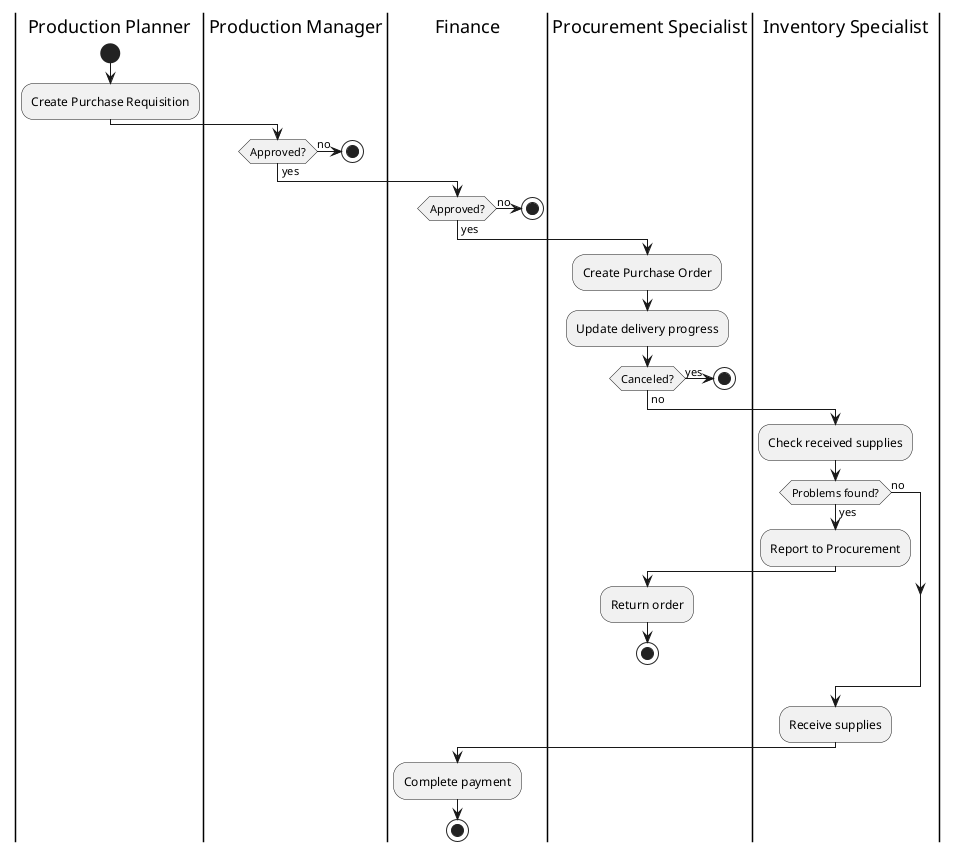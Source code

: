 @startuml purchase-workflow
|prod_planner|Production Planner
|prod_manager|Production Manager
|fin|Finance
|pur_spec|Procurement Specialist
|inv_spec|Inventory Specialist

|prod_planner|
start
:Create Purchase Requisition;

|prod_manager|
if (Approved?) then (no)
    stop
else (yes)
endif

|fin|
if (Approved?) then (no)
    stop
else (yes)
endif

|pur_spec|
:Create Purchase Order;
:Update delivery progress;
if (Canceled?) then (yes)
    stop
else (no)
endif

|inv_spec|
:Check received supplies;
if (Problems found?) then (yes)
    :Report to Procurement;

    |pur_spec|
    :Return order;
    stop
else (no)
endif

|inv_spec|
:Receive supplies;

|fin|
:Complete payment;

stop
@enduml